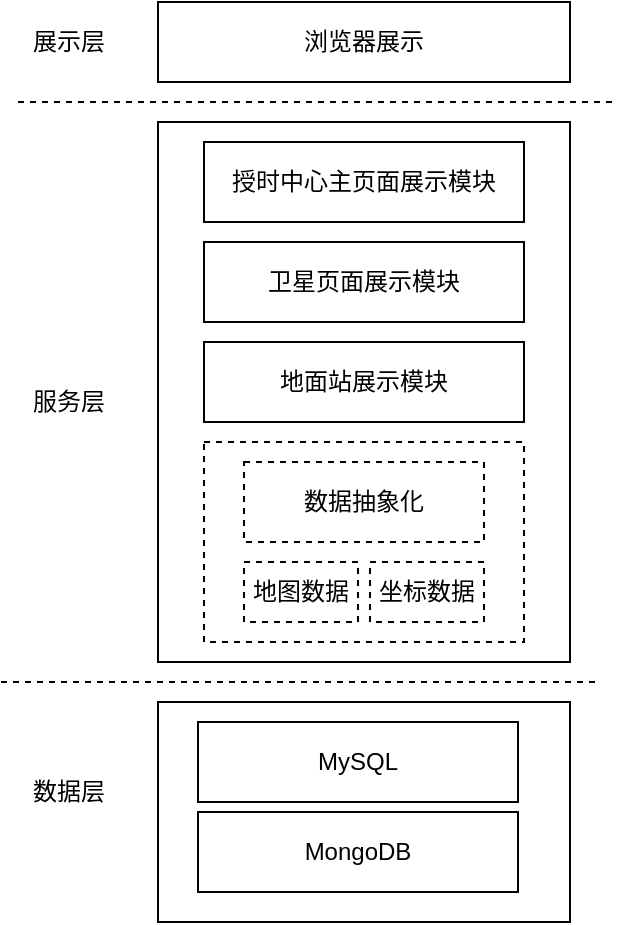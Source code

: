 <mxfile version="18.0.1" type="github">
  <diagram id="Wk8TOwsD4GPZ7WTafaJ0" name="Page-1">
    <mxGraphModel dx="1420" dy="746" grid="1" gridSize="10" guides="1" tooltips="1" connect="1" arrows="1" fold="1" page="1" pageScale="1" pageWidth="827" pageHeight="1169" math="0" shadow="0">
      <root>
        <mxCell id="0" />
        <mxCell id="1" parent="0" />
        <mxCell id="SuXCn8omYNods-wAeY89-12" value="浏览器展示" style="rounded=0;whiteSpace=wrap;html=1;" vertex="1" parent="1">
          <mxGeometry x="330" y="180" width="206" height="40" as="geometry" />
        </mxCell>
        <mxCell id="SuXCn8omYNods-wAeY89-13" value="展示层" style="text;html=1;align=center;verticalAlign=middle;resizable=0;points=[];autosize=1;strokeColor=none;fillColor=none;" vertex="1" parent="1">
          <mxGeometry x="260" y="190" width="50" height="20" as="geometry" />
        </mxCell>
        <mxCell id="SuXCn8omYNods-wAeY89-17" value="" style="endArrow=none;dashed=1;html=1;rounded=0;" edge="1" parent="1">
          <mxGeometry width="50" height="50" relative="1" as="geometry">
            <mxPoint x="260" y="230" as="sourcePoint" />
            <mxPoint x="560" y="230" as="targetPoint" />
          </mxGeometry>
        </mxCell>
        <mxCell id="SuXCn8omYNods-wAeY89-18" value="服务层" style="text;html=1;align=center;verticalAlign=middle;resizable=0;points=[];autosize=1;strokeColor=none;fillColor=none;" vertex="1" parent="1">
          <mxGeometry x="260" y="370" width="50" height="20" as="geometry" />
        </mxCell>
        <mxCell id="SuXCn8omYNods-wAeY89-20" value="" style="rounded=0;whiteSpace=wrap;html=1;" vertex="1" parent="1">
          <mxGeometry x="330" y="240" width="206" height="270" as="geometry" />
        </mxCell>
        <mxCell id="SuXCn8omYNods-wAeY89-21" value="授时中心主页面展示模块" style="rounded=0;whiteSpace=wrap;html=1;" vertex="1" parent="1">
          <mxGeometry x="353" y="250" width="160" height="40" as="geometry" />
        </mxCell>
        <mxCell id="SuXCn8omYNods-wAeY89-22" value="卫星页面展示模块" style="rounded=0;whiteSpace=wrap;html=1;" vertex="1" parent="1">
          <mxGeometry x="353" y="300" width="160" height="40" as="geometry" />
        </mxCell>
        <mxCell id="SuXCn8omYNods-wAeY89-23" value="地面站展示模块" style="rounded=0;whiteSpace=wrap;html=1;" vertex="1" parent="1">
          <mxGeometry x="353" y="350" width="160" height="40" as="geometry" />
        </mxCell>
        <mxCell id="SuXCn8omYNods-wAeY89-25" value="" style="rounded=0;whiteSpace=wrap;html=1;dashed=1;" vertex="1" parent="1">
          <mxGeometry x="353" y="400" width="160" height="100" as="geometry" />
        </mxCell>
        <mxCell id="SuXCn8omYNods-wAeY89-26" value="数据抽象化" style="rounded=0;whiteSpace=wrap;html=1;dashed=1;" vertex="1" parent="1">
          <mxGeometry x="373" y="410" width="120" height="40" as="geometry" />
        </mxCell>
        <mxCell id="SuXCn8omYNods-wAeY89-27" value="地图数据" style="rounded=0;whiteSpace=wrap;html=1;dashed=1;" vertex="1" parent="1">
          <mxGeometry x="373" y="460" width="57" height="30" as="geometry" />
        </mxCell>
        <mxCell id="SuXCn8omYNods-wAeY89-28" value="坐标数据" style="rounded=0;whiteSpace=wrap;html=1;dashed=1;" vertex="1" parent="1">
          <mxGeometry x="436" y="460" width="57" height="30" as="geometry" />
        </mxCell>
        <mxCell id="SuXCn8omYNods-wAeY89-29" value="" style="endArrow=none;dashed=1;html=1;rounded=0;" edge="1" parent="1">
          <mxGeometry width="50" height="50" relative="1" as="geometry">
            <mxPoint x="251.5" y="520" as="sourcePoint" />
            <mxPoint x="551.5" y="520" as="targetPoint" />
          </mxGeometry>
        </mxCell>
        <mxCell id="SuXCn8omYNods-wAeY89-30" value="数据层" style="text;html=1;align=center;verticalAlign=middle;resizable=0;points=[];autosize=1;strokeColor=none;fillColor=none;" vertex="1" parent="1">
          <mxGeometry x="260" y="565" width="50" height="20" as="geometry" />
        </mxCell>
        <mxCell id="SuXCn8omYNods-wAeY89-32" value="" style="rounded=0;whiteSpace=wrap;html=1;" vertex="1" parent="1">
          <mxGeometry x="330" y="530" width="206" height="110" as="geometry" />
        </mxCell>
        <mxCell id="SuXCn8omYNods-wAeY89-33" value="MySQL" style="rounded=0;whiteSpace=wrap;html=1;" vertex="1" parent="1">
          <mxGeometry x="350" y="540" width="160" height="40" as="geometry" />
        </mxCell>
        <mxCell id="SuXCn8omYNods-wAeY89-34" value="MongoDB" style="rounded=0;whiteSpace=wrap;html=1;" vertex="1" parent="1">
          <mxGeometry x="350" y="585" width="160" height="40" as="geometry" />
        </mxCell>
      </root>
    </mxGraphModel>
  </diagram>
</mxfile>
